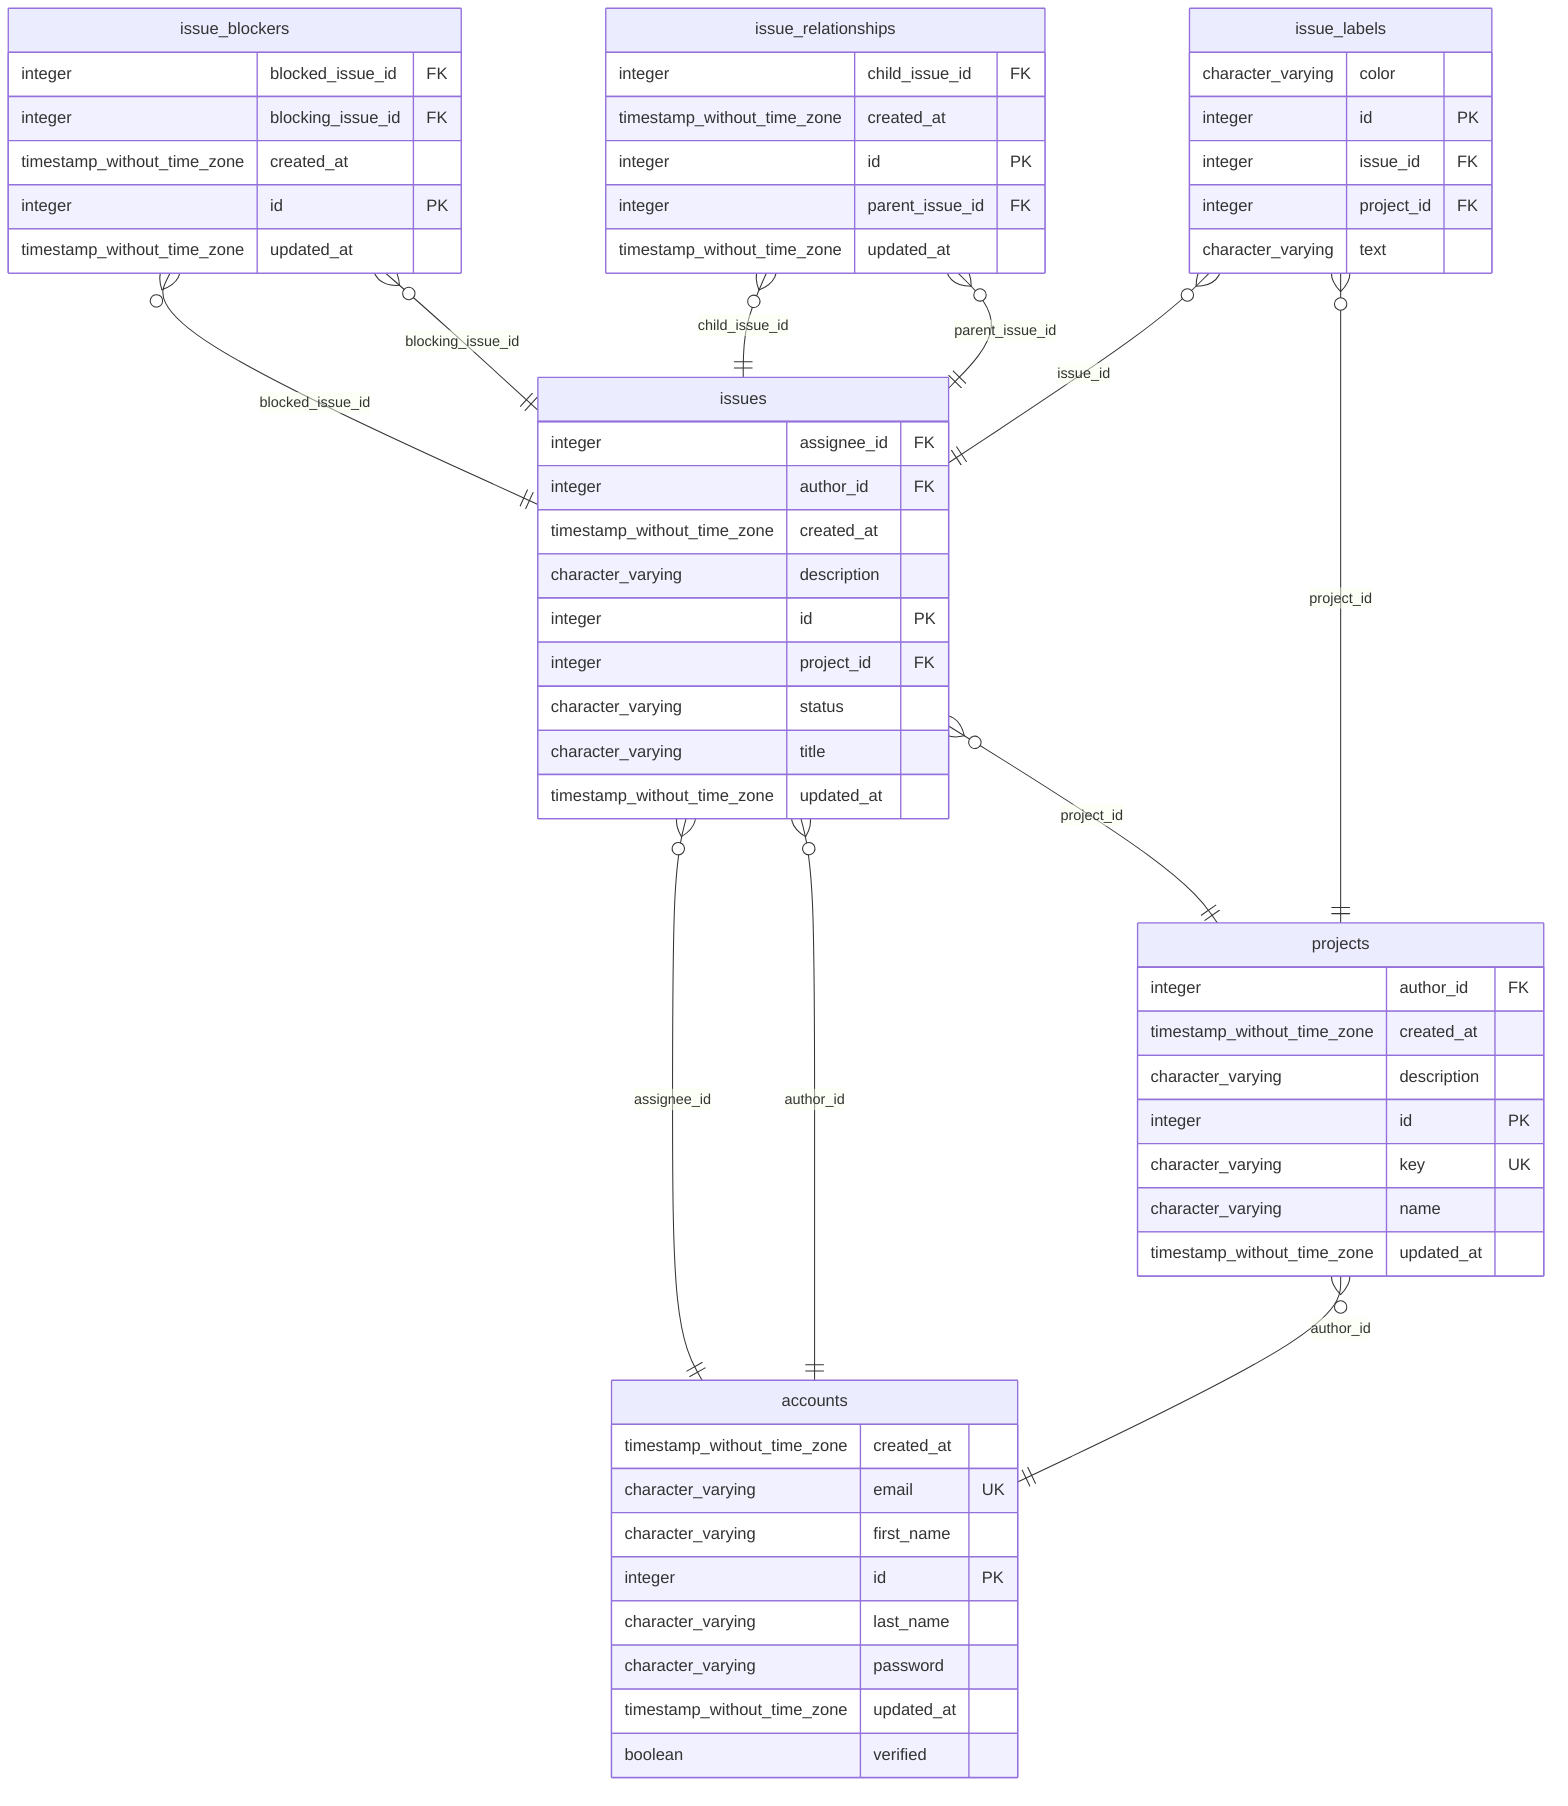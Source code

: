 erDiagram
    accounts {
        timestamp_without_time_zone created_at 
        character_varying email UK 
        character_varying first_name 
        integer id PK 
        character_varying last_name 
        character_varying password 
        timestamp_without_time_zone updated_at 
        boolean verified 
    }

    issue_blockers {
        integer blocked_issue_id FK 
        integer blocking_issue_id FK 
        timestamp_without_time_zone created_at 
        integer id PK 
        timestamp_without_time_zone updated_at 
    }

    issue_relationships {
        integer child_issue_id FK 
        timestamp_without_time_zone created_at 
        integer id PK 
        integer parent_issue_id FK 
        timestamp_without_time_zone updated_at 
    }

    issue_labels {
        character_varying color 
        integer id PK 
        integer issue_id FK 
        integer project_id FK 
        character_varying text 
    }

    issues {
        integer assignee_id FK 
        integer author_id FK 
        timestamp_without_time_zone created_at 
        character_varying description 
        integer id PK 
        integer project_id FK 
        character_varying status 
        character_varying title 
        timestamp_without_time_zone updated_at 
    }

    projects {
        integer author_id FK 
        timestamp_without_time_zone created_at 
        character_varying description 
        integer id PK 
        character_varying key UK 
        character_varying name 
        timestamp_without_time_zone updated_at 
    }

    issues }o--|| accounts : "assignee_id"
    issues }o--|| accounts : "author_id"
    projects }o--|| accounts : "author_id"
    issue_blockers }o--|| issues : "blocked_issue_id"
    issue_blockers }o--|| issues : "blocking_issue_id"
    issue_labels }o--|| issues : "issue_id"
    issue_labels }o--|| projects : "project_id"
    issue_relationships }o--|| issues : "child_issue_id"
    issue_relationships }o--|| issues : "parent_issue_id"
    issues }o--|| projects : "project_id"